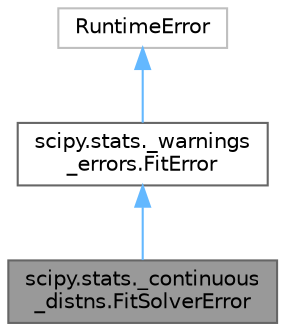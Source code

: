 digraph "scipy.stats._continuous_distns.FitSolverError"
{
 // LATEX_PDF_SIZE
  bgcolor="transparent";
  edge [fontname=Helvetica,fontsize=10,labelfontname=Helvetica,labelfontsize=10];
  node [fontname=Helvetica,fontsize=10,shape=box,height=0.2,width=0.4];
  Node1 [id="Node000001",label="scipy.stats._continuous\l_distns.FitSolverError",height=0.2,width=0.4,color="gray40", fillcolor="grey60", style="filled", fontcolor="black",tooltip=" "];
  Node2 -> Node1 [id="edge1_Node000001_Node000002",dir="back",color="steelblue1",style="solid",tooltip=" "];
  Node2 [id="Node000002",label="scipy.stats._warnings\l_errors.FitError",height=0.2,width=0.4,color="gray40", fillcolor="white", style="filled",URL="$d4/df3/classscipy_1_1stats_1_1__warnings__errors_1_1FitError.html",tooltip=" "];
  Node3 -> Node2 [id="edge2_Node000002_Node000003",dir="back",color="steelblue1",style="solid",tooltip=" "];
  Node3 [id="Node000003",label="RuntimeError",height=0.2,width=0.4,color="grey75", fillcolor="white", style="filled",URL="$df/dbe/classRuntimeError.html",tooltip=" "];
}
